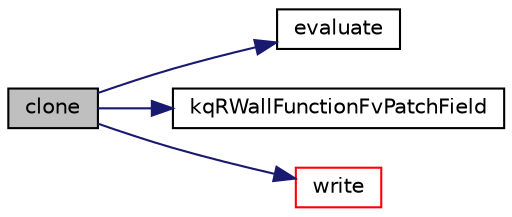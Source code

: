 digraph "clone"
{
  bgcolor="transparent";
  edge [fontname="Helvetica",fontsize="10",labelfontname="Helvetica",labelfontsize="10"];
  node [fontname="Helvetica",fontsize="10",shape=record];
  rankdir="LR";
  Node21 [label="clone",height=0.2,width=0.4,color="black", fillcolor="grey75", style="filled", fontcolor="black"];
  Node21 -> Node22 [color="midnightblue",fontsize="10",style="solid",fontname="Helvetica"];
  Node22 [label="evaluate",height=0.2,width=0.4,color="black",URL="$a32141.html#a8a2e069a88d6c07df5d1bef6a1fc4e25",tooltip="Evaluate the patchField. "];
  Node21 -> Node23 [color="midnightblue",fontsize="10",style="solid",fontname="Helvetica"];
  Node23 [label="kqRWallFunctionFvPatchField",height=0.2,width=0.4,color="black",URL="$a32141.html#ac7378b142fdf0ec7668a0590756848ef",tooltip="Construct from patch and internal field. "];
  Node21 -> Node24 [color="midnightblue",fontsize="10",style="solid",fontname="Helvetica"];
  Node24 [label="write",height=0.2,width=0.4,color="red",URL="$a32141.html#a293fdfec8bdfbd5c3913ab4c9f3454ff",tooltip="Write. "];
}
